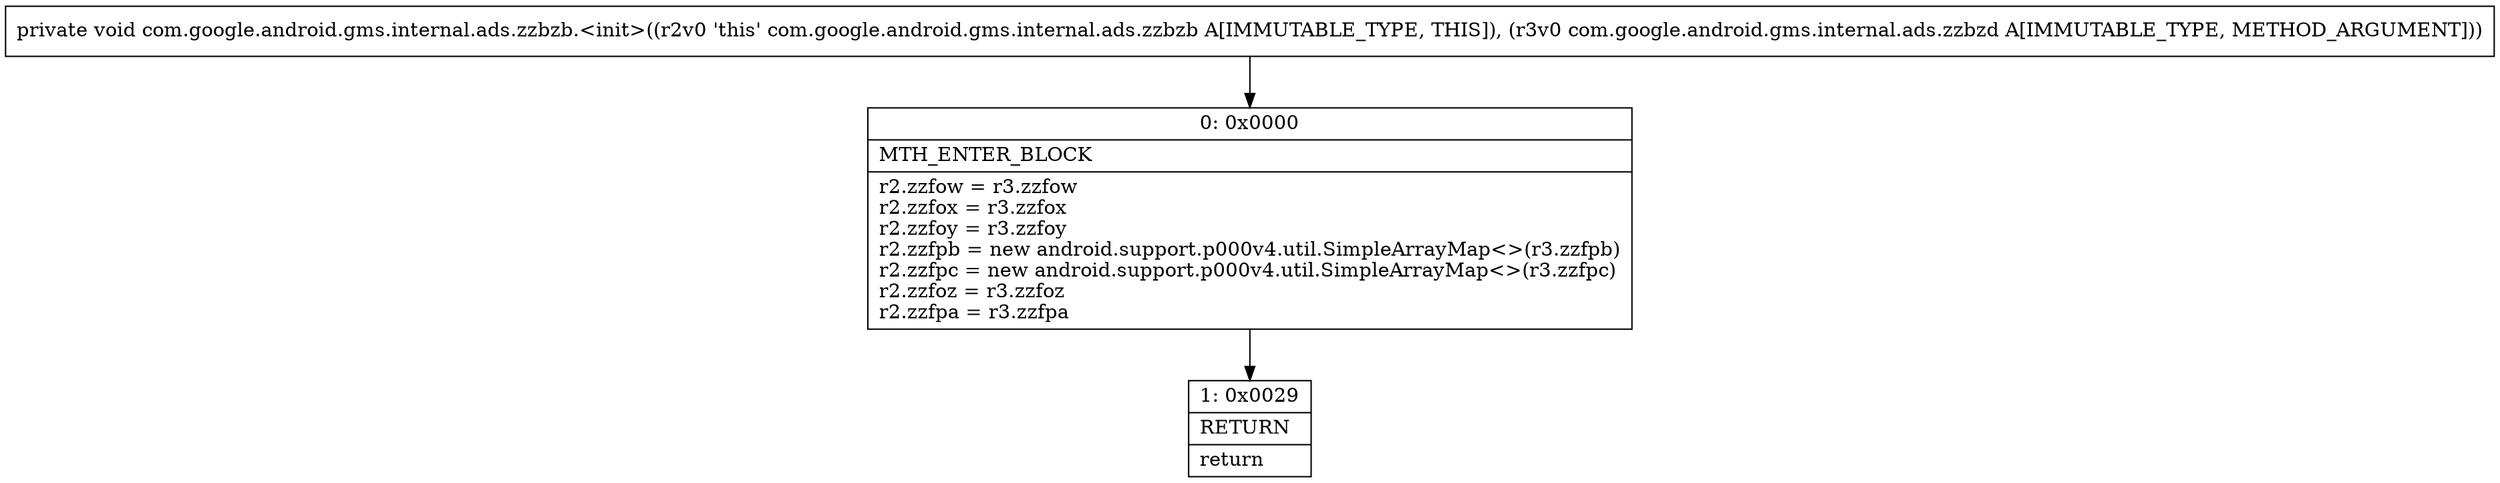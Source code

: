 digraph "CFG forcom.google.android.gms.internal.ads.zzbzb.\<init\>(Lcom\/google\/android\/gms\/internal\/ads\/zzbzd;)V" {
Node_0 [shape=record,label="{0\:\ 0x0000|MTH_ENTER_BLOCK\l|r2.zzfow = r3.zzfow\lr2.zzfox = r3.zzfox\lr2.zzfoy = r3.zzfoy\lr2.zzfpb = new android.support.p000v4.util.SimpleArrayMap\<\>(r3.zzfpb)\lr2.zzfpc = new android.support.p000v4.util.SimpleArrayMap\<\>(r3.zzfpc)\lr2.zzfoz = r3.zzfoz\lr2.zzfpa = r3.zzfpa\l}"];
Node_1 [shape=record,label="{1\:\ 0x0029|RETURN\l|return\l}"];
MethodNode[shape=record,label="{private void com.google.android.gms.internal.ads.zzbzb.\<init\>((r2v0 'this' com.google.android.gms.internal.ads.zzbzb A[IMMUTABLE_TYPE, THIS]), (r3v0 com.google.android.gms.internal.ads.zzbzd A[IMMUTABLE_TYPE, METHOD_ARGUMENT])) }"];
MethodNode -> Node_0;
Node_0 -> Node_1;
}

